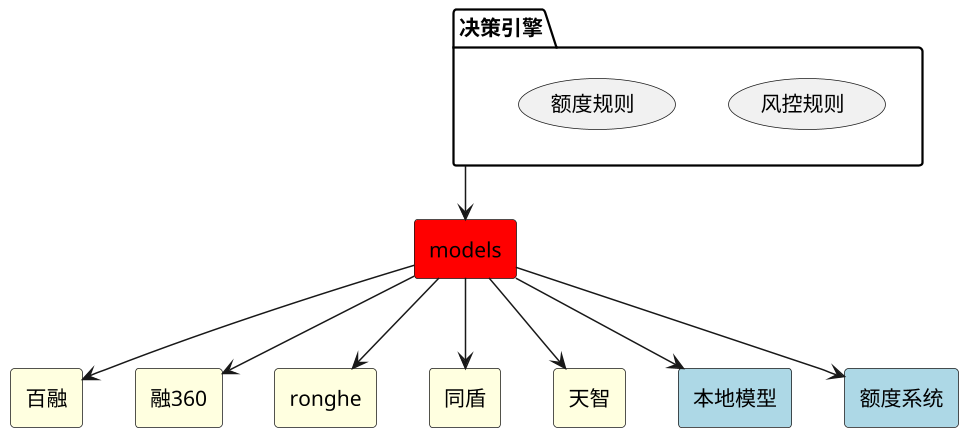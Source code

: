 @startuml
!include <tupadr3/common>
!include <tupadr3/devicons/mysql>

scale 1.5
'rectangle 风控规则 #lightgreen
'rectangle 额度规则 #lightgreen

folder 决策引擎 {
	(风控规则)
	(额度规则)
}

rectangle 百融 #lightyellow
rectangle 融360 #lightyellow
rectangle ronghe #lightyellow
rectangle 同盾 #lightyellow
rectangle 天智 #lightyellow
rectangle 本地模型 #lightblue
rectangle 额度系统 #lightblue
rectangle models #red
决策引擎 -down-> models
models -down->  百融
models -down->  融360
models -down->  ronghe
models -down->  同盾
models -down->  天智
models -down->  本地模型
models -down->  额度系统
@enduml
